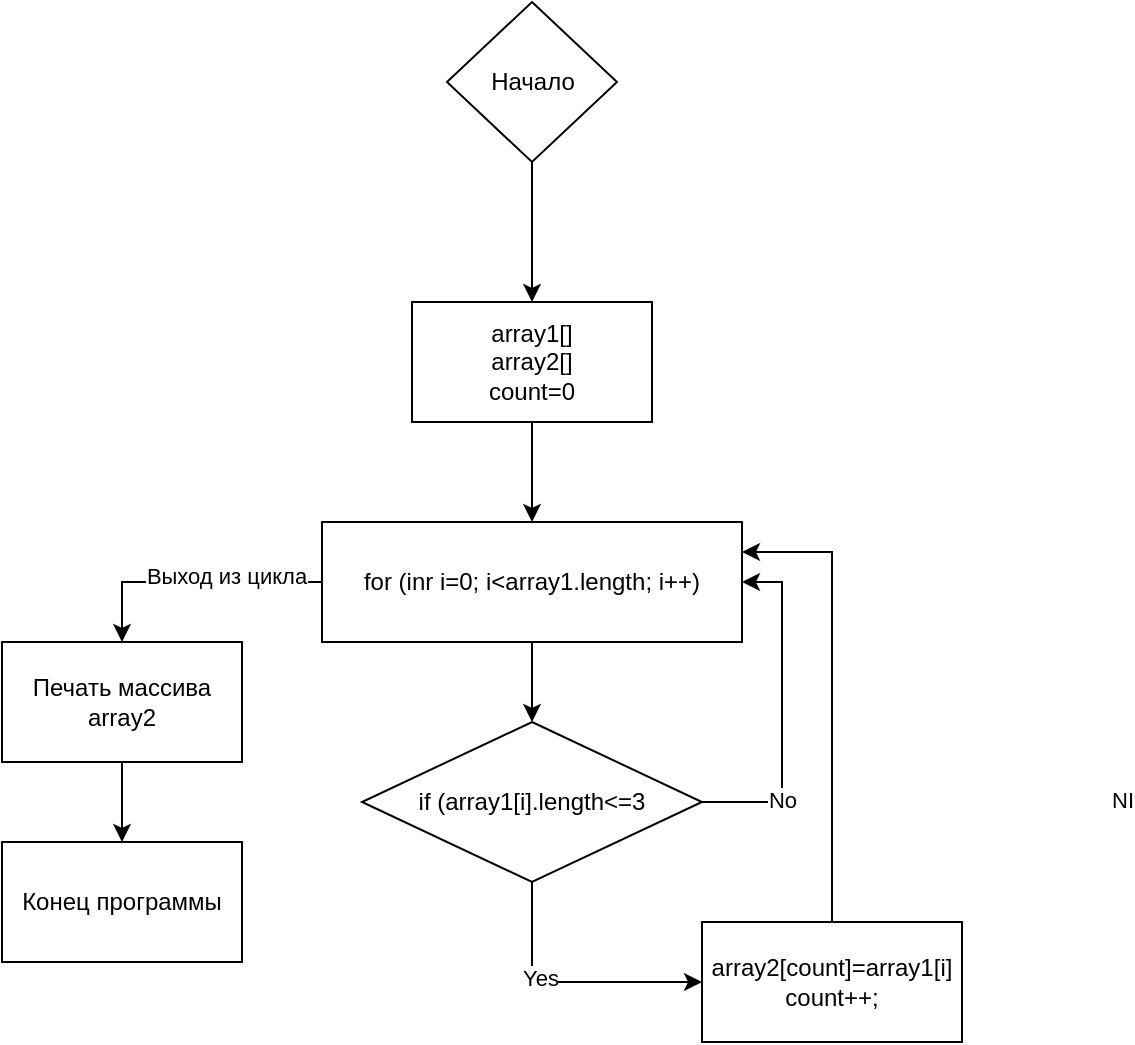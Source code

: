 <mxfile version="20.4.2" type="device"><diagram id="09uS9Mop86HsIK0R-8cx" name="Страница 1"><mxGraphModel dx="229" dy="1768" grid="1" gridSize="10" guides="1" tooltips="1" connect="1" arrows="1" fold="1" page="1" pageScale="1" pageWidth="827" pageHeight="1169" math="0" shadow="0"><root><mxCell id="0"/><mxCell id="1" parent="0"/><mxCell id="E8fpAym4k9SyEW2eDjpJ-4" style="edgeStyle=orthogonalEdgeStyle;rounded=0;orthogonalLoop=1;jettySize=auto;html=1;exitX=0.5;exitY=1;exitDx=0;exitDy=0;entryX=0.5;entryY=0;entryDx=0;entryDy=0;" edge="1" parent="1" source="E8fpAym4k9SyEW2eDjpJ-1" target="E8fpAym4k9SyEW2eDjpJ-3"><mxGeometry relative="1" as="geometry"/></mxCell><mxCell id="E8fpAym4k9SyEW2eDjpJ-1" value="array1[]&lt;br&gt;array2[]&lt;br&gt;count=0" style="rounded=0;whiteSpace=wrap;html=1;" vertex="1" parent="1"><mxGeometry x="385" y="100" width="120" height="60" as="geometry"/></mxCell><mxCell id="E8fpAym4k9SyEW2eDjpJ-8" style="edgeStyle=orthogonalEdgeStyle;rounded=0;orthogonalLoop=1;jettySize=auto;html=1;exitX=0.5;exitY=1;exitDx=0;exitDy=0;entryX=0.5;entryY=0;entryDx=0;entryDy=0;" edge="1" parent="1" source="E8fpAym4k9SyEW2eDjpJ-3" target="E8fpAym4k9SyEW2eDjpJ-7"><mxGeometry relative="1" as="geometry"/></mxCell><mxCell id="E8fpAym4k9SyEW2eDjpJ-17" style="edgeStyle=orthogonalEdgeStyle;rounded=0;orthogonalLoop=1;jettySize=auto;html=1;exitX=0;exitY=0.5;exitDx=0;exitDy=0;entryX=0.5;entryY=0;entryDx=0;entryDy=0;" edge="1" parent="1" source="E8fpAym4k9SyEW2eDjpJ-3" target="E8fpAym4k9SyEW2eDjpJ-19"><mxGeometry relative="1" as="geometry"><mxPoint x="200" y="240" as="targetPoint"/><Array as="points"><mxPoint x="240" y="240"/></Array></mxGeometry></mxCell><mxCell id="E8fpAym4k9SyEW2eDjpJ-18" value="Выход из цикла" style="edgeLabel;html=1;align=center;verticalAlign=middle;resizable=0;points=[];" vertex="1" connectable="0" parent="E8fpAym4k9SyEW2eDjpJ-17"><mxGeometry x="-0.236" y="-3" relative="1" as="geometry"><mxPoint x="1" as="offset"/></mxGeometry></mxCell><mxCell id="E8fpAym4k9SyEW2eDjpJ-3" value="for (inr i=0; i&amp;lt;array1.length; i++)" style="rounded=0;whiteSpace=wrap;html=1;" vertex="1" parent="1"><mxGeometry x="340" y="210" width="210" height="60" as="geometry"/></mxCell><mxCell id="E8fpAym4k9SyEW2eDjpJ-6" value="" style="edgeStyle=orthogonalEdgeStyle;rounded=0;orthogonalLoop=1;jettySize=auto;html=1;" edge="1" parent="1" source="E8fpAym4k9SyEW2eDjpJ-5" target="E8fpAym4k9SyEW2eDjpJ-1"><mxGeometry relative="1" as="geometry"/></mxCell><mxCell id="E8fpAym4k9SyEW2eDjpJ-5" value="Начало" style="rhombus;whiteSpace=wrap;html=1;" vertex="1" parent="1"><mxGeometry x="402.5" y="-50" width="85" height="80" as="geometry"/></mxCell><mxCell id="E8fpAym4k9SyEW2eDjpJ-9" style="edgeStyle=orthogonalEdgeStyle;rounded=0;orthogonalLoop=1;jettySize=auto;html=1;entryX=1;entryY=0.5;entryDx=0;entryDy=0;" edge="1" parent="1" source="E8fpAym4k9SyEW2eDjpJ-7" target="E8fpAym4k9SyEW2eDjpJ-3"><mxGeometry relative="1" as="geometry"><Array as="points"><mxPoint x="570" y="350"/><mxPoint x="570" y="240"/></Array></mxGeometry></mxCell><mxCell id="E8fpAym4k9SyEW2eDjpJ-10" value="NI" style="edgeLabel;html=1;align=center;verticalAlign=middle;resizable=0;points=[];" vertex="1" connectable="0" parent="E8fpAym4k9SyEW2eDjpJ-9"><mxGeometry x="-0.559" y="1" relative="1" as="geometry"><mxPoint x="172" as="offset"/></mxGeometry></mxCell><mxCell id="E8fpAym4k9SyEW2eDjpJ-11" value="No" style="edgeLabel;html=1;align=center;verticalAlign=middle;resizable=0;points=[];" vertex="1" connectable="0" parent="E8fpAym4k9SyEW2eDjpJ-9"><mxGeometry x="-0.518" y="1" relative="1" as="geometry"><mxPoint x="1" as="offset"/></mxGeometry></mxCell><mxCell id="E8fpAym4k9SyEW2eDjpJ-13" style="edgeStyle=orthogonalEdgeStyle;rounded=0;orthogonalLoop=1;jettySize=auto;html=1;entryX=0;entryY=0.5;entryDx=0;entryDy=0;" edge="1" parent="1" source="E8fpAym4k9SyEW2eDjpJ-7" target="E8fpAym4k9SyEW2eDjpJ-12"><mxGeometry relative="1" as="geometry"/></mxCell><mxCell id="E8fpAym4k9SyEW2eDjpJ-14" value="Yes" style="edgeLabel;html=1;align=center;verticalAlign=middle;resizable=0;points=[];" vertex="1" connectable="0" parent="E8fpAym4k9SyEW2eDjpJ-13"><mxGeometry x="-0.2" y="3" relative="1" as="geometry"><mxPoint y="1" as="offset"/></mxGeometry></mxCell><mxCell id="E8fpAym4k9SyEW2eDjpJ-7" value="if (array1[i].length&amp;lt;=3" style="rhombus;whiteSpace=wrap;html=1;" vertex="1" parent="1"><mxGeometry x="360" y="310" width="170" height="80" as="geometry"/></mxCell><mxCell id="E8fpAym4k9SyEW2eDjpJ-16" style="edgeStyle=orthogonalEdgeStyle;rounded=0;orthogonalLoop=1;jettySize=auto;html=1;entryX=1;entryY=0.25;entryDx=0;entryDy=0;" edge="1" parent="1" source="E8fpAym4k9SyEW2eDjpJ-12" target="E8fpAym4k9SyEW2eDjpJ-3"><mxGeometry relative="1" as="geometry"/></mxCell><mxCell id="E8fpAym4k9SyEW2eDjpJ-12" value="array2[count]=array1[i]&lt;br&gt;count++;" style="rounded=0;whiteSpace=wrap;html=1;" vertex="1" parent="1"><mxGeometry x="530" y="410" width="130" height="60" as="geometry"/></mxCell><mxCell id="E8fpAym4k9SyEW2eDjpJ-21" value="" style="edgeStyle=orthogonalEdgeStyle;rounded=0;orthogonalLoop=1;jettySize=auto;html=1;" edge="1" parent="1" source="E8fpAym4k9SyEW2eDjpJ-19" target="E8fpAym4k9SyEW2eDjpJ-20"><mxGeometry relative="1" as="geometry"/></mxCell><mxCell id="E8fpAym4k9SyEW2eDjpJ-19" value="Печать массива array2" style="rounded=0;whiteSpace=wrap;html=1;" vertex="1" parent="1"><mxGeometry x="180" y="270" width="120" height="60" as="geometry"/></mxCell><mxCell id="E8fpAym4k9SyEW2eDjpJ-20" value="Конец программы" style="rounded=0;whiteSpace=wrap;html=1;" vertex="1" parent="1"><mxGeometry x="180" y="370" width="120" height="60" as="geometry"/></mxCell></root></mxGraphModel></diagram></mxfile>